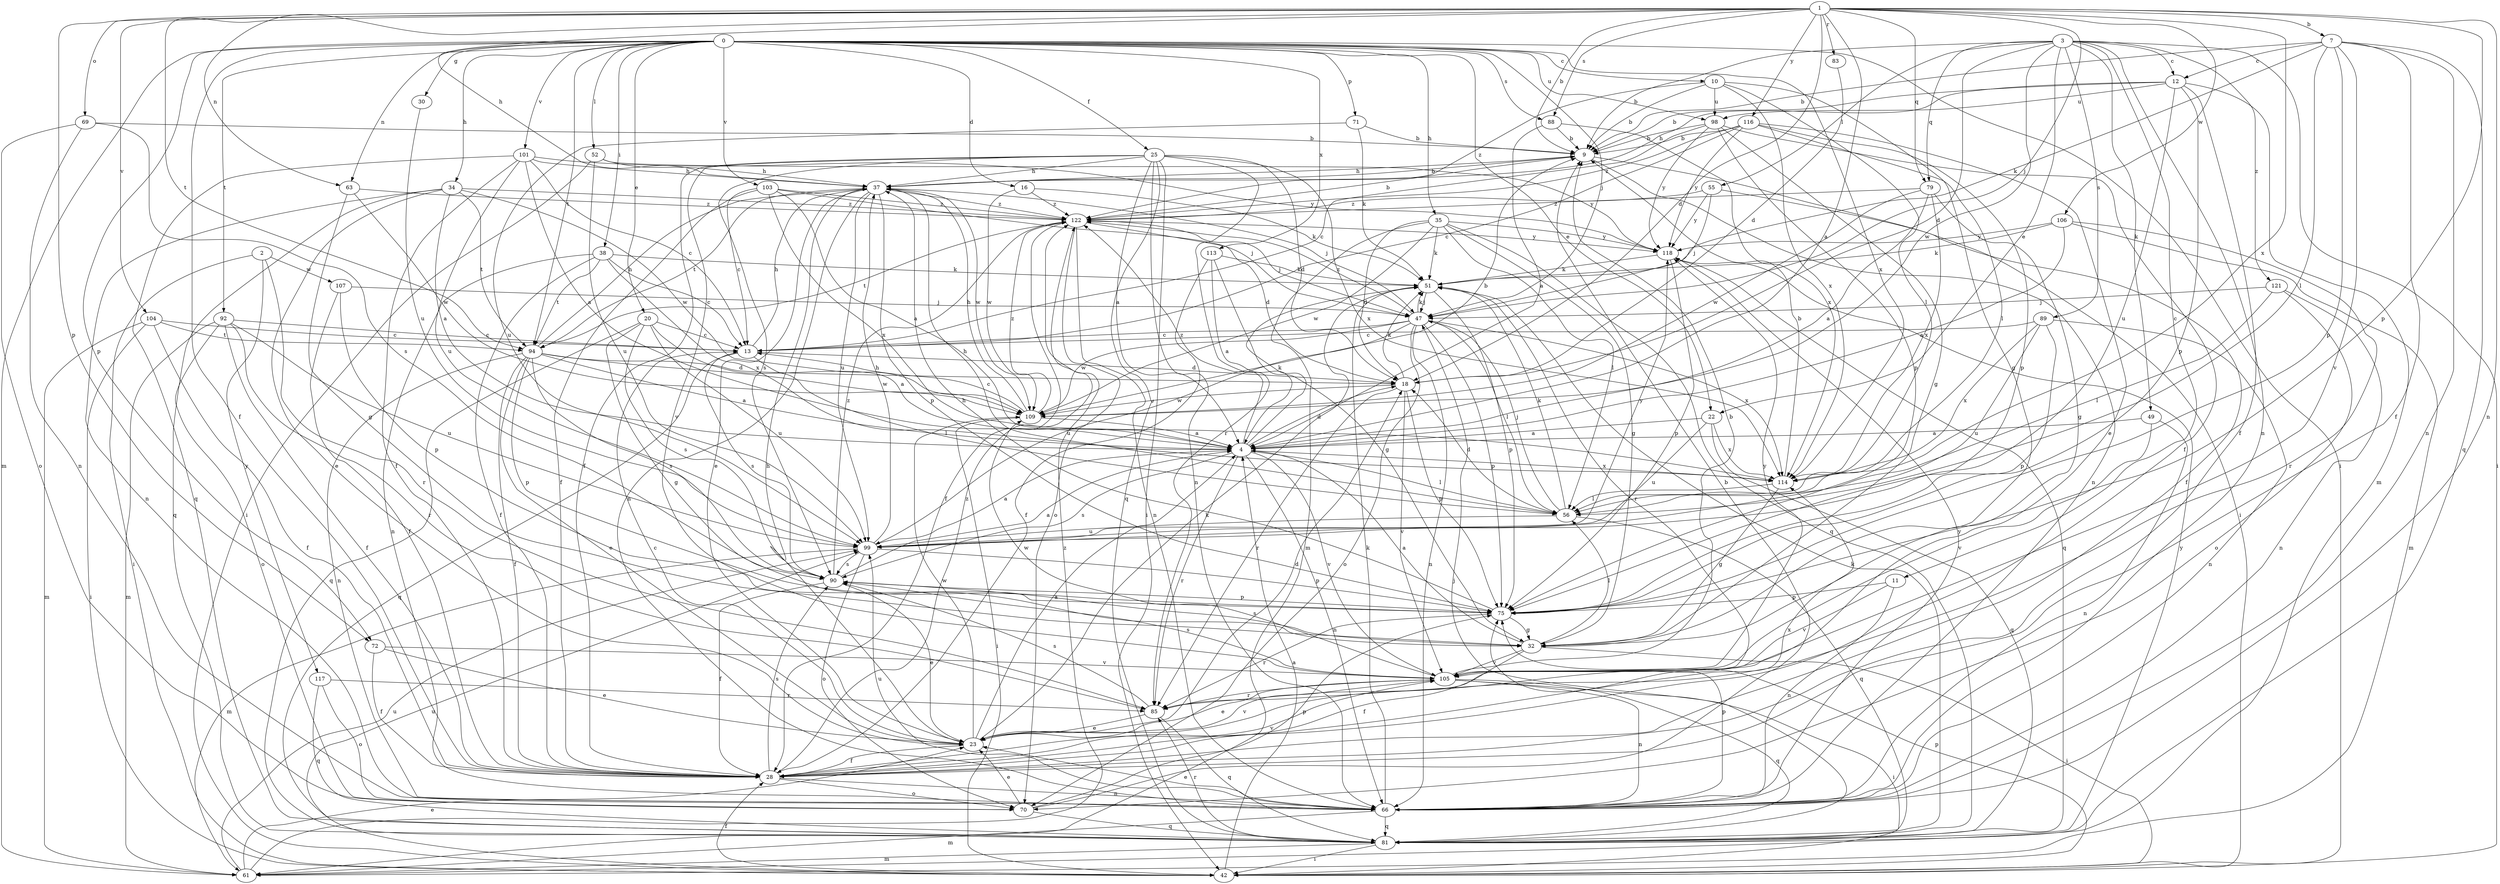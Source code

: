 strict digraph  {
0;
1;
2;
3;
4;
7;
9;
10;
11;
12;
13;
16;
18;
20;
22;
23;
25;
28;
30;
32;
34;
35;
37;
38;
42;
47;
49;
51;
52;
55;
56;
61;
63;
66;
69;
70;
71;
72;
75;
79;
81;
83;
85;
88;
89;
90;
92;
94;
98;
99;
101;
103;
104;
105;
106;
107;
109;
113;
114;
116;
117;
118;
121;
122;
0 -> 10  [label=c];
0 -> 16  [label=d];
0 -> 20  [label=e];
0 -> 22  [label=e];
0 -> 25  [label=f];
0 -> 28  [label=f];
0 -> 30  [label=g];
0 -> 34  [label=h];
0 -> 35  [label=h];
0 -> 38  [label=i];
0 -> 42  [label=i];
0 -> 47  [label=j];
0 -> 52  [label=l];
0 -> 61  [label=m];
0 -> 63  [label=n];
0 -> 71  [label=p];
0 -> 72  [label=p];
0 -> 88  [label=s];
0 -> 92  [label=t];
0 -> 94  [label=t];
0 -> 98  [label=u];
0 -> 101  [label=v];
0 -> 103  [label=v];
0 -> 113  [label=x];
0 -> 114  [label=x];
1 -> 4  [label=a];
1 -> 7  [label=b];
1 -> 9  [label=b];
1 -> 18  [label=d];
1 -> 37  [label=h];
1 -> 47  [label=j];
1 -> 63  [label=n];
1 -> 66  [label=n];
1 -> 69  [label=o];
1 -> 72  [label=p];
1 -> 75  [label=p];
1 -> 79  [label=q];
1 -> 83  [label=r];
1 -> 88  [label=s];
1 -> 94  [label=t];
1 -> 104  [label=v];
1 -> 106  [label=w];
1 -> 114  [label=x];
1 -> 116  [label=y];
2 -> 42  [label=i];
2 -> 85  [label=r];
2 -> 107  [label=w];
2 -> 117  [label=y];
3 -> 9  [label=b];
3 -> 11  [label=c];
3 -> 12  [label=c];
3 -> 18  [label=d];
3 -> 22  [label=e];
3 -> 42  [label=i];
3 -> 49  [label=k];
3 -> 55  [label=l];
3 -> 66  [label=n];
3 -> 79  [label=q];
3 -> 89  [label=s];
3 -> 109  [label=w];
3 -> 121  [label=z];
4 -> 18  [label=d];
4 -> 51  [label=k];
4 -> 56  [label=l];
4 -> 66  [label=n];
4 -> 85  [label=r];
4 -> 90  [label=s];
4 -> 105  [label=v];
4 -> 114  [label=x];
4 -> 122  [label=z];
7 -> 9  [label=b];
7 -> 12  [label=c];
7 -> 28  [label=f];
7 -> 51  [label=k];
7 -> 56  [label=l];
7 -> 66  [label=n];
7 -> 75  [label=p];
7 -> 81  [label=q];
7 -> 105  [label=v];
9 -> 37  [label=h];
9 -> 42  [label=i];
9 -> 66  [label=n];
10 -> 9  [label=b];
10 -> 32  [label=g];
10 -> 56  [label=l];
10 -> 98  [label=u];
10 -> 114  [label=x];
10 -> 122  [label=z];
11 -> 66  [label=n];
11 -> 75  [label=p];
11 -> 105  [label=v];
12 -> 9  [label=b];
12 -> 28  [label=f];
12 -> 37  [label=h];
12 -> 61  [label=m];
12 -> 75  [label=p];
12 -> 98  [label=u];
12 -> 99  [label=u];
13 -> 18  [label=d];
13 -> 37  [label=h];
13 -> 56  [label=l];
13 -> 81  [label=q];
13 -> 90  [label=s];
16 -> 51  [label=k];
16 -> 109  [label=w];
16 -> 122  [label=z];
18 -> 51  [label=k];
18 -> 75  [label=p];
18 -> 85  [label=r];
18 -> 105  [label=v];
18 -> 109  [label=w];
20 -> 4  [label=a];
20 -> 13  [label=c];
20 -> 32  [label=g];
20 -> 81  [label=q];
20 -> 90  [label=s];
20 -> 99  [label=u];
22 -> 4  [label=a];
22 -> 81  [label=q];
22 -> 99  [label=u];
22 -> 114  [label=x];
23 -> 4  [label=a];
23 -> 13  [label=c];
23 -> 18  [label=d];
23 -> 28  [label=f];
23 -> 37  [label=h];
23 -> 51  [label=k];
23 -> 105  [label=v];
23 -> 109  [label=w];
25 -> 4  [label=a];
25 -> 18  [label=d];
25 -> 28  [label=f];
25 -> 37  [label=h];
25 -> 42  [label=i];
25 -> 66  [label=n];
25 -> 81  [label=q];
25 -> 85  [label=r];
25 -> 90  [label=s];
25 -> 105  [label=v];
25 -> 114  [label=x];
28 -> 66  [label=n];
28 -> 70  [label=o];
28 -> 90  [label=s];
28 -> 105  [label=v];
28 -> 114  [label=x];
28 -> 122  [label=z];
30 -> 99  [label=u];
32 -> 4  [label=a];
32 -> 28  [label=f];
32 -> 42  [label=i];
32 -> 56  [label=l];
32 -> 90  [label=s];
32 -> 105  [label=v];
34 -> 4  [label=a];
34 -> 23  [label=e];
34 -> 66  [label=n];
34 -> 81  [label=q];
34 -> 94  [label=t];
34 -> 109  [label=w];
34 -> 122  [label=z];
35 -> 18  [label=d];
35 -> 32  [label=g];
35 -> 51  [label=k];
35 -> 56  [label=l];
35 -> 61  [label=m];
35 -> 81  [label=q];
35 -> 109  [label=w];
35 -> 118  [label=y];
37 -> 9  [label=b];
37 -> 23  [label=e];
37 -> 47  [label=j];
37 -> 66  [label=n];
37 -> 75  [label=p];
37 -> 94  [label=t];
37 -> 99  [label=u];
37 -> 109  [label=w];
37 -> 122  [label=z];
38 -> 13  [label=c];
38 -> 28  [label=f];
38 -> 51  [label=k];
38 -> 66  [label=n];
38 -> 94  [label=t];
38 -> 114  [label=x];
42 -> 4  [label=a];
42 -> 28  [label=f];
42 -> 75  [label=p];
42 -> 99  [label=u];
47 -> 13  [label=c];
47 -> 51  [label=k];
47 -> 56  [label=l];
47 -> 66  [label=n];
47 -> 70  [label=o];
47 -> 75  [label=p];
47 -> 99  [label=u];
47 -> 109  [label=w];
47 -> 114  [label=x];
47 -> 122  [label=z];
49 -> 4  [label=a];
49 -> 66  [label=n];
49 -> 105  [label=v];
51 -> 47  [label=j];
51 -> 75  [label=p];
51 -> 85  [label=r];
52 -> 37  [label=h];
52 -> 42  [label=i];
52 -> 99  [label=u];
52 -> 118  [label=y];
55 -> 28  [label=f];
55 -> 47  [label=j];
55 -> 118  [label=y];
55 -> 122  [label=z];
56 -> 18  [label=d];
56 -> 37  [label=h];
56 -> 47  [label=j];
56 -> 51  [label=k];
56 -> 81  [label=q];
56 -> 99  [label=u];
61 -> 23  [label=e];
61 -> 99  [label=u];
61 -> 122  [label=z];
63 -> 32  [label=g];
63 -> 109  [label=w];
63 -> 122  [label=z];
66 -> 23  [label=e];
66 -> 51  [label=k];
66 -> 61  [label=m];
66 -> 75  [label=p];
66 -> 81  [label=q];
66 -> 99  [label=u];
66 -> 118  [label=y];
69 -> 9  [label=b];
69 -> 66  [label=n];
69 -> 70  [label=o];
69 -> 90  [label=s];
70 -> 9  [label=b];
70 -> 23  [label=e];
70 -> 75  [label=p];
70 -> 81  [label=q];
71 -> 9  [label=b];
71 -> 51  [label=k];
71 -> 99  [label=u];
72 -> 23  [label=e];
72 -> 28  [label=f];
72 -> 105  [label=v];
75 -> 32  [label=g];
75 -> 37  [label=h];
75 -> 85  [label=r];
79 -> 4  [label=a];
79 -> 32  [label=g];
79 -> 109  [label=w];
79 -> 114  [label=x];
79 -> 122  [label=z];
81 -> 42  [label=i];
81 -> 47  [label=j];
81 -> 51  [label=k];
81 -> 61  [label=m];
81 -> 85  [label=r];
81 -> 118  [label=y];
83 -> 18  [label=d];
85 -> 23  [label=e];
85 -> 81  [label=q];
85 -> 90  [label=s];
88 -> 4  [label=a];
88 -> 9  [label=b];
88 -> 114  [label=x];
89 -> 13  [label=c];
89 -> 66  [label=n];
89 -> 75  [label=p];
89 -> 99  [label=u];
89 -> 114  [label=x];
90 -> 4  [label=a];
90 -> 23  [label=e];
90 -> 28  [label=f];
90 -> 75  [label=p];
90 -> 122  [label=z];
92 -> 13  [label=c];
92 -> 28  [label=f];
92 -> 61  [label=m];
92 -> 70  [label=o];
92 -> 85  [label=r];
92 -> 99  [label=u];
94 -> 4  [label=a];
94 -> 18  [label=d];
94 -> 23  [label=e];
94 -> 28  [label=f];
94 -> 37  [label=h];
94 -> 66  [label=n];
94 -> 75  [label=p];
94 -> 90  [label=s];
94 -> 109  [label=w];
98 -> 9  [label=b];
98 -> 13  [label=c];
98 -> 28  [label=f];
98 -> 32  [label=g];
98 -> 75  [label=p];
98 -> 118  [label=y];
99 -> 4  [label=a];
99 -> 37  [label=h];
99 -> 61  [label=m];
99 -> 70  [label=o];
99 -> 75  [label=p];
99 -> 90  [label=s];
99 -> 118  [label=y];
101 -> 4  [label=a];
101 -> 13  [label=c];
101 -> 28  [label=f];
101 -> 37  [label=h];
101 -> 81  [label=q];
101 -> 99  [label=u];
101 -> 118  [label=y];
103 -> 4  [label=a];
103 -> 13  [label=c];
103 -> 28  [label=f];
103 -> 47  [label=j];
103 -> 114  [label=x];
103 -> 122  [label=z];
104 -> 13  [label=c];
104 -> 28  [label=f];
104 -> 42  [label=i];
104 -> 61  [label=m];
104 -> 94  [label=t];
105 -> 9  [label=b];
105 -> 23  [label=e];
105 -> 42  [label=i];
105 -> 66  [label=n];
105 -> 81  [label=q];
105 -> 85  [label=r];
105 -> 90  [label=s];
105 -> 109  [label=w];
105 -> 118  [label=y];
106 -> 4  [label=a];
106 -> 51  [label=k];
106 -> 61  [label=m];
106 -> 85  [label=r];
106 -> 118  [label=y];
107 -> 28  [label=f];
107 -> 47  [label=j];
107 -> 75  [label=p];
109 -> 4  [label=a];
109 -> 9  [label=b];
109 -> 13  [label=c];
109 -> 37  [label=h];
109 -> 42  [label=i];
109 -> 122  [label=z];
113 -> 4  [label=a];
113 -> 28  [label=f];
113 -> 32  [label=g];
113 -> 51  [label=k];
114 -> 9  [label=b];
114 -> 32  [label=g];
114 -> 56  [label=l];
116 -> 9  [label=b];
116 -> 13  [label=c];
116 -> 23  [label=e];
116 -> 56  [label=l];
116 -> 75  [label=p];
116 -> 118  [label=y];
116 -> 122  [label=z];
117 -> 70  [label=o];
117 -> 81  [label=q];
117 -> 85  [label=r];
118 -> 51  [label=k];
118 -> 75  [label=p];
118 -> 81  [label=q];
121 -> 47  [label=j];
121 -> 56  [label=l];
121 -> 66  [label=n];
121 -> 70  [label=o];
122 -> 9  [label=b];
122 -> 18  [label=d];
122 -> 28  [label=f];
122 -> 47  [label=j];
122 -> 66  [label=n];
122 -> 70  [label=o];
122 -> 94  [label=t];
122 -> 118  [label=y];
}
